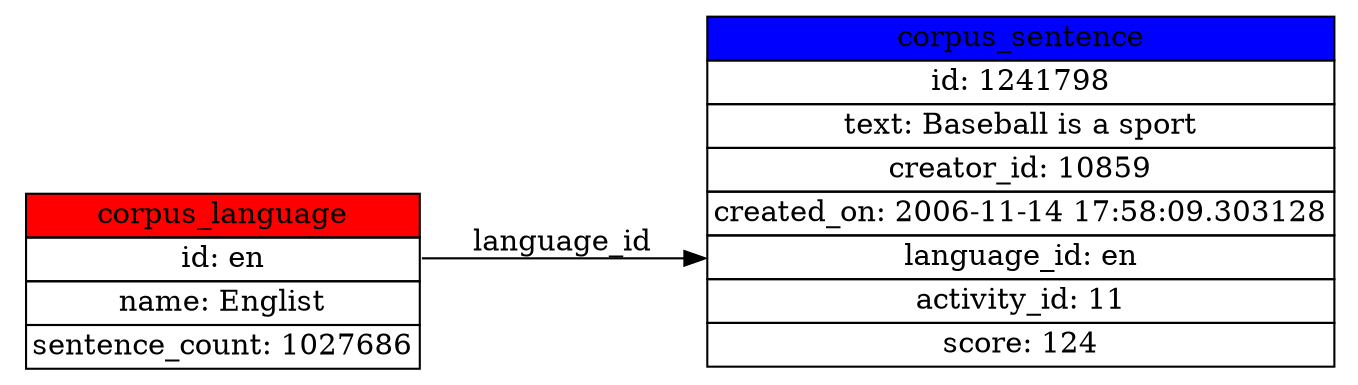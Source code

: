 digraph G
{
    rankdir = LR;
    node1
    [
        shape = none
        label = <<table border="0" cellspacing="0">
                    <tr><td port="port1" border="1" bgcolor="red">corpus_language</td></tr>
                    <tr><td port="port2" border="1">id: en</td></tr>
                    <tr><td port="port3" border="1">name: Englist</td></tr>
                    <tr><td port="port4" border="1">sentence_count: 1027686</td></tr>
                </table>>
    ]
    node2
    [
        shape = none
        label = <<table border="0" cellspacing="0">
                    <tr><td port="port1" border="1" bgcolor="blue">corpus_sentence</td></tr>
                    <tr><td port="port2" border="1">id: 1241798</td></tr>
                    <tr><td port="port3" border="1">text: Baseball is a sport</td></tr>
                    <tr><td port="port4" border="1">creator_id: 10859</td></tr>
                    <tr><td port="port5" border="1">created_on: 2006-11-14 17:58:09.303128</td></tr>
                    <tr><td port="port6" border="1">language_id: en</td></tr>
                    <tr><td port="port7" border="1">activity_id: 11</td></tr>
                    <tr><td port="port8" border="1">score: 124</td></tr>
                </table>>
    ]
    node1:port2 -> node2:port6 [label="language_id"]
}
